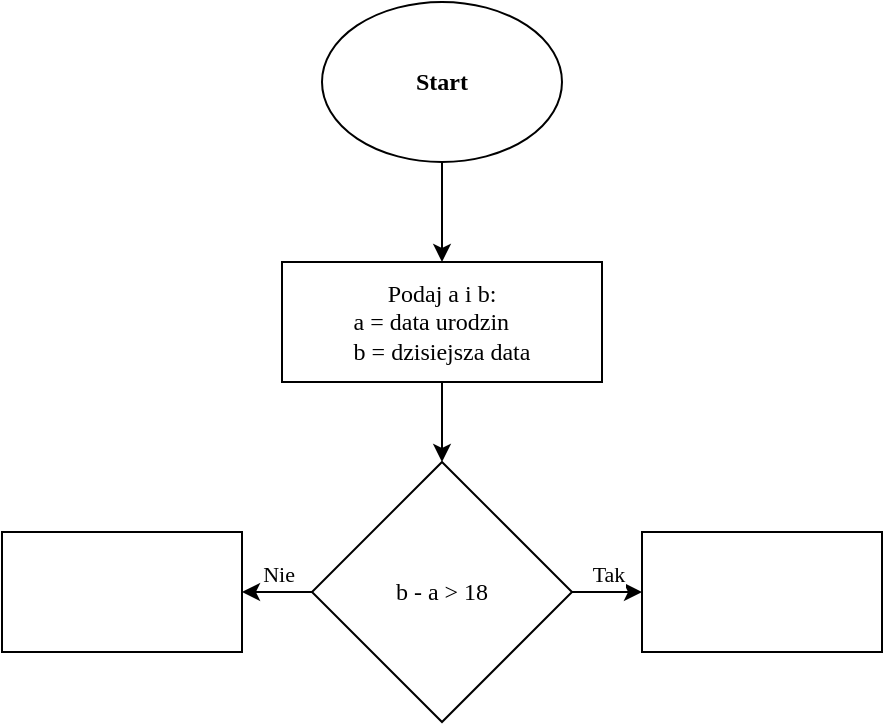 <mxfile version="21.0.2" type="github">
  <diagram id="C5RBs43oDa-KdzZeNtuy" name="Page-1">
    <mxGraphModel dx="1422" dy="776" grid="1" gridSize="10" guides="1" tooltips="1" connect="1" arrows="1" fold="1" page="1" pageScale="1" pageWidth="827" pageHeight="1169" math="0" shadow="0">
      <root>
        <mxCell id="WIyWlLk6GJQsqaUBKTNV-0" />
        <mxCell id="WIyWlLk6GJQsqaUBKTNV-1" parent="WIyWlLk6GJQsqaUBKTNV-0" />
        <mxCell id="moZCizeLRDtYiHkfuJdZ-2" value="" style="edgeStyle=orthogonalEdgeStyle;rounded=0;orthogonalLoop=1;jettySize=auto;html=1;" edge="1" parent="WIyWlLk6GJQsqaUBKTNV-1" source="moZCizeLRDtYiHkfuJdZ-0" target="moZCizeLRDtYiHkfuJdZ-1">
          <mxGeometry relative="1" as="geometry" />
        </mxCell>
        <mxCell id="moZCizeLRDtYiHkfuJdZ-0" value="&lt;div&gt;&lt;h4&gt;&lt;font data-font-src=&quot;https://fonts.googleapis.com/css?family=Poppins&quot; face=&quot;Poppins&quot;&gt;Start&lt;/font&gt;&lt;/h4&gt;&lt;/div&gt;" style="ellipse;whiteSpace=wrap;html=1;" vertex="1" parent="WIyWlLk6GJQsqaUBKTNV-1">
          <mxGeometry x="340" y="90" width="120" height="80" as="geometry" />
        </mxCell>
        <mxCell id="moZCizeLRDtYiHkfuJdZ-21" value="" style="edgeStyle=orthogonalEdgeStyle;rounded=0;orthogonalLoop=1;jettySize=auto;html=1;" edge="1" parent="WIyWlLk6GJQsqaUBKTNV-1" source="moZCizeLRDtYiHkfuJdZ-1" target="moZCizeLRDtYiHkfuJdZ-20">
          <mxGeometry relative="1" as="geometry" />
        </mxCell>
        <mxCell id="moZCizeLRDtYiHkfuJdZ-1" value="&lt;div&gt;Podaj a i b:&lt;/div&gt;&lt;div align=&quot;left&quot;&gt;a = data urodzin&lt;/div&gt;&lt;div align=&quot;left&quot;&gt;b = dzisiejsza data&lt;br&gt;&lt;/div&gt;" style="rounded=0;whiteSpace=wrap;html=1;fontFamily=Poppins;fontSource=https%3A%2F%2Ffonts.googleapis.com%2Fcss%3Ffamily%3DPoppins;" vertex="1" parent="WIyWlLk6GJQsqaUBKTNV-1">
          <mxGeometry x="320" y="220" width="160" height="60" as="geometry" />
        </mxCell>
        <mxCell id="moZCizeLRDtYiHkfuJdZ-24" value="&lt;font data-font-src=&quot;https://fonts.googleapis.com/css?family=Poppins&quot; face=&quot;Poppins&quot;&gt;Tak&lt;/font&gt;" style="edgeStyle=orthogonalEdgeStyle;rounded=0;orthogonalLoop=1;jettySize=auto;html=1;verticalAlign=bottom;" edge="1" parent="WIyWlLk6GJQsqaUBKTNV-1" source="moZCizeLRDtYiHkfuJdZ-20" target="moZCizeLRDtYiHkfuJdZ-22">
          <mxGeometry relative="1" as="geometry" />
        </mxCell>
        <mxCell id="moZCizeLRDtYiHkfuJdZ-25" value="&lt;div&gt;Nie&lt;/div&gt;" style="edgeStyle=orthogonalEdgeStyle;rounded=0;orthogonalLoop=1;jettySize=auto;html=1;verticalAlign=bottom;fontFamily=Poppins;fontSource=https%3A%2F%2Ffonts.googleapis.com%2Fcss%3Ffamily%3DPoppins;" edge="1" parent="WIyWlLk6GJQsqaUBKTNV-1" source="moZCizeLRDtYiHkfuJdZ-20" target="moZCizeLRDtYiHkfuJdZ-23">
          <mxGeometry relative="1" as="geometry" />
        </mxCell>
        <mxCell id="moZCizeLRDtYiHkfuJdZ-20" value="&lt;font data-font-src=&quot;https://fonts.googleapis.com/css?family=Poppins&quot; face=&quot;Poppins&quot;&gt;b - a &amp;gt; 18&lt;br&gt;&lt;/font&gt;" style="rhombus;whiteSpace=wrap;html=1;" vertex="1" parent="WIyWlLk6GJQsqaUBKTNV-1">
          <mxGeometry x="335" y="320" width="130" height="130" as="geometry" />
        </mxCell>
        <mxCell id="moZCizeLRDtYiHkfuJdZ-22" value="" style="rounded=0;whiteSpace=wrap;html=1;" vertex="1" parent="WIyWlLk6GJQsqaUBKTNV-1">
          <mxGeometry x="500" y="355" width="120" height="60" as="geometry" />
        </mxCell>
        <mxCell id="moZCizeLRDtYiHkfuJdZ-23" value="" style="rounded=0;whiteSpace=wrap;html=1;" vertex="1" parent="WIyWlLk6GJQsqaUBKTNV-1">
          <mxGeometry x="180" y="355" width="120" height="60" as="geometry" />
        </mxCell>
      </root>
    </mxGraphModel>
  </diagram>
</mxfile>
